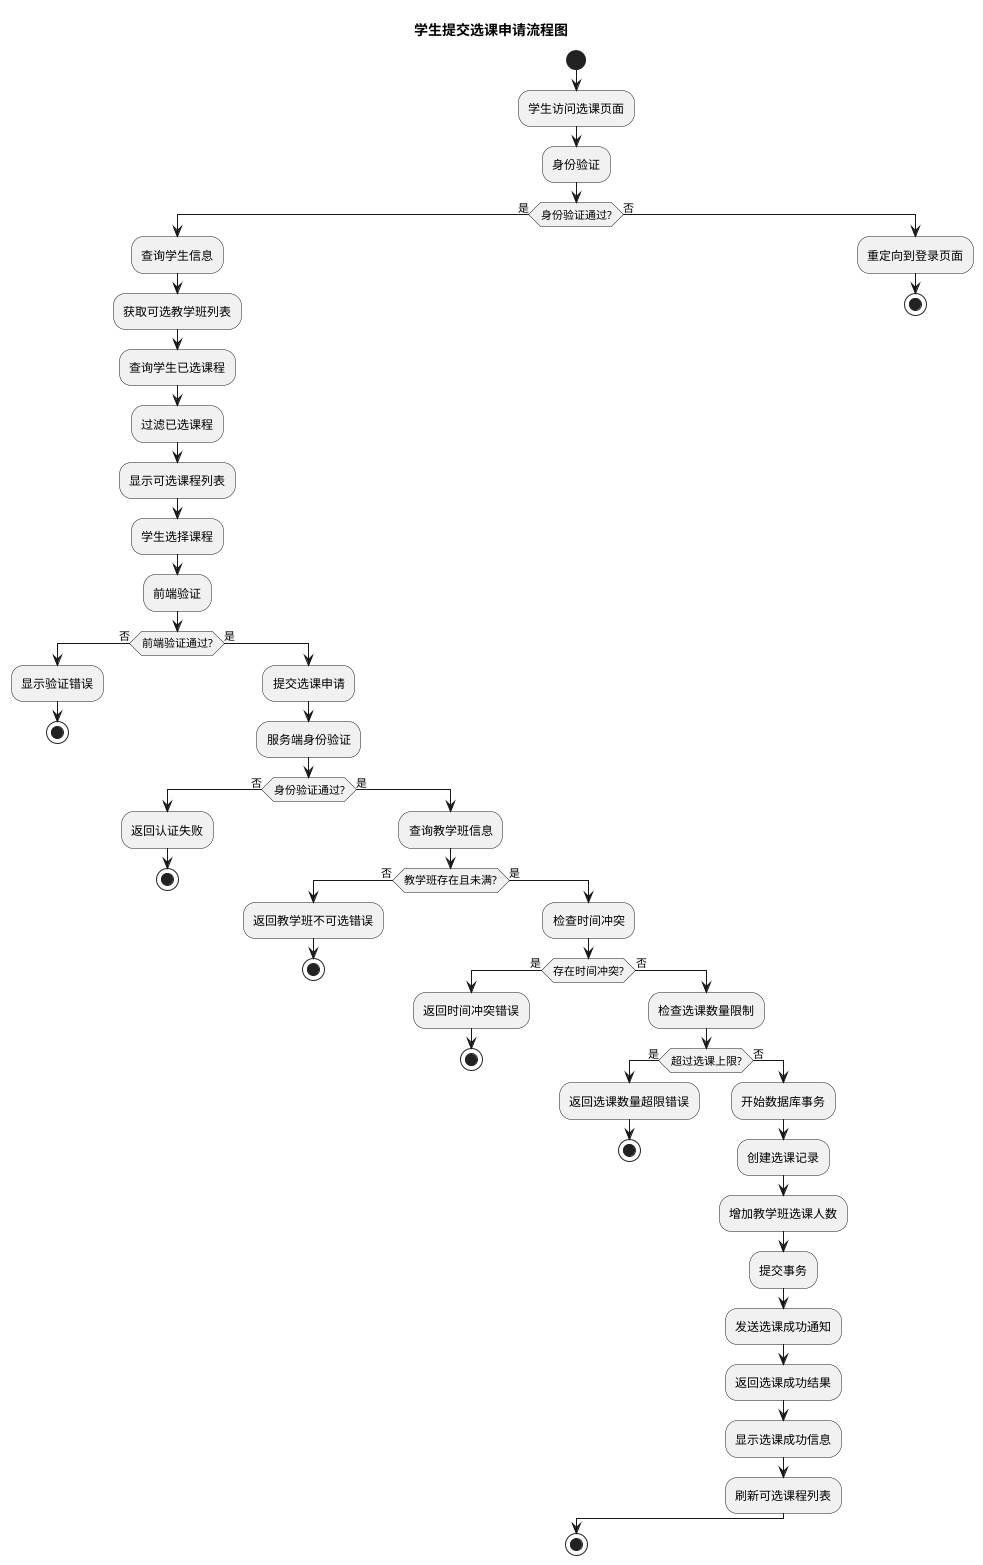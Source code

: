 @startuml 学生提交选课申请流程图
title 学生提交选课申请流程图

start

:学生访问选课页面;
:身份验证;

if (身份验证通过?) then (是)
    :查询学生信息;
    :获取可选教学班列表;
    :查询学生已选课程;
    :过滤已选课程;
    :显示可选课程列表;
    
    :学生选择课程;
    :前端验证;
    
    if (前端验证通过?) then (否)
        :显示验证错误;
        stop
    else (是)
        :提交选课申请;
        :服务端身份验证;
        
        if (身份验证通过?) then (否)
            :返回认证失败;
            stop
        else (是)
            :查询教学班信息;
            
            if (教学班存在且未满?) then (否)
                :返回教学班不可选错误;
                stop
            else (是)
                :检查时间冲突;
                
                if (存在时间冲突?) then (是)
                    :返回时间冲突错误;
                    stop
                else (否)
                    :检查选课数量限制;
                    
                    if (超过选课上限?) then (是)
                        :返回选课数量超限错误;
                        stop
                    else (否)
                        :开始数据库事务;
                        :创建选课记录;
                        :增加教学班选课人数;
                        :提交事务;
                        :发送选课成功通知;
                        :返回选课成功结果;
                        :显示选课成功信息;
                        :刷新可选课程列表;
                    endif
                endif
            endif
        endif
    endif
else (否)
    :重定向到登录页面;
    stop
endif

stop

@enduml 